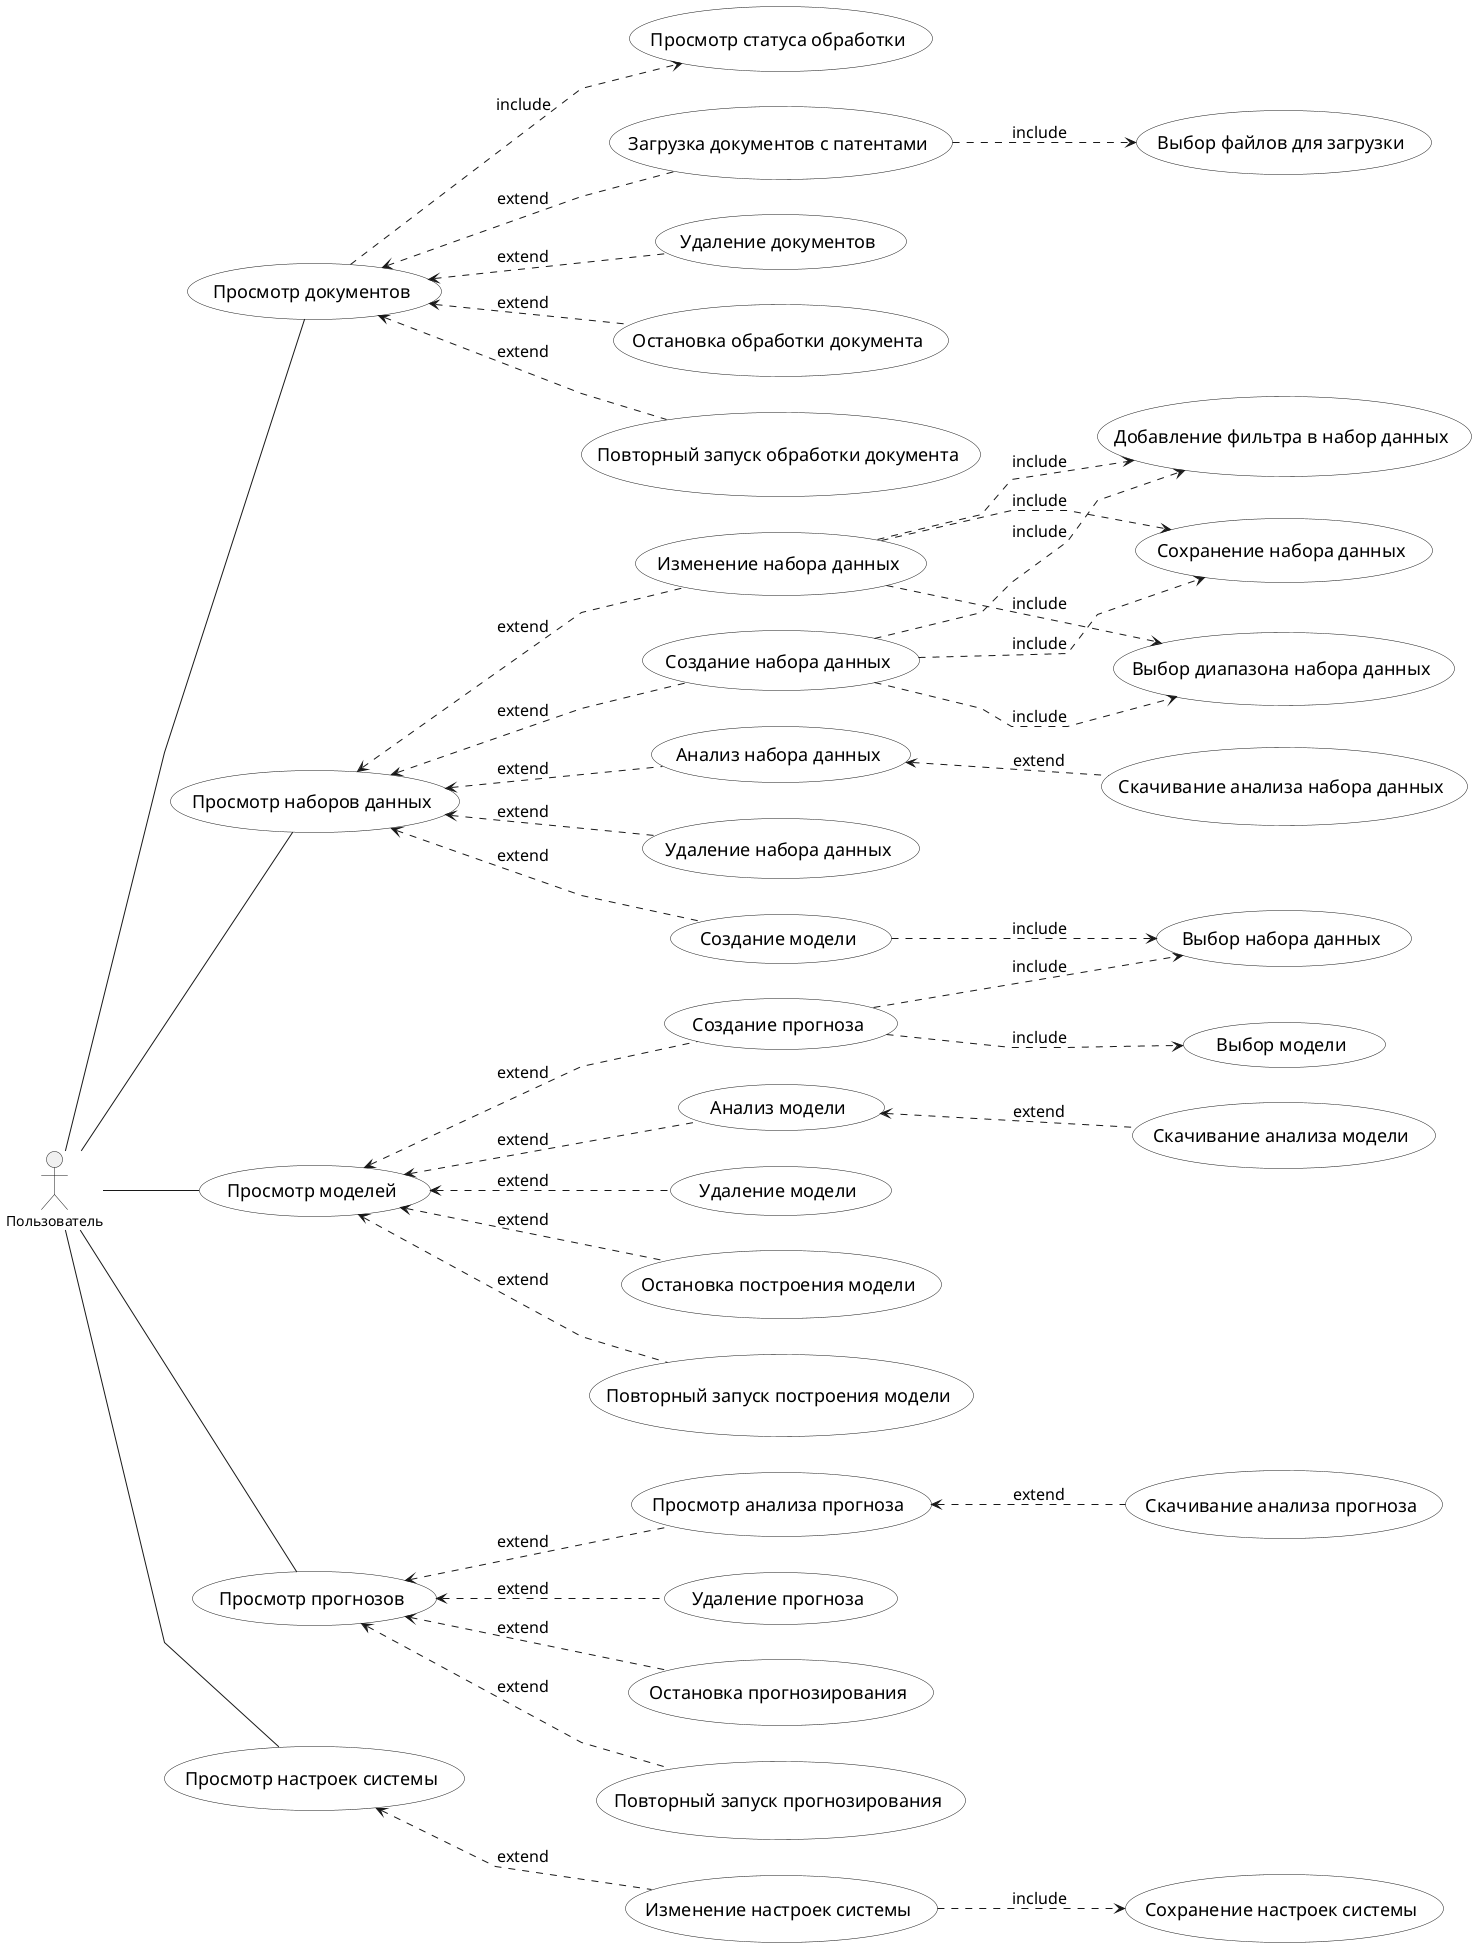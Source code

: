 @startuml Диаграмма вариантов использования
left to right direction
skinparam linetype polyline
skinparam roundcorner 0
skinparam {
    DefaultFontName "GOST Type A"
    BackgroundColor #FFFFFF
    UsecaseBackgroundColor #FFFFFF
    UsecaseFontSize 18
    ArrowFontSize 16
}

actor "Пользователь" as user

usecase "Просмотр документов" as ViewDocuments
    usecase "Просмотр статуса обработки" as ViewDocumentProcessingStatusss
    usecase "Загрузка документов с патентами" as UploadDocuments
        usecase "Выбор файлов для загрузки" as SelectFilesForUpload
    usecase "Удаление документов" as DeleteDocuments
    usecase "Остановка обработки документа" as StopDocumentProcessing
    usecase "Повторный запуск обработки документа" as RestartDocumentProcessing
user -- ViewDocuments
    ViewDocuments ..> ViewDocumentProcessingStatusss : "include"
    ViewDocuments <.. UploadDocuments : "extend"
        UploadDocuments ..> SelectFilesForUpload : "include"
    ViewDocuments <.. DeleteDocuments : "extend"
    ViewDocuments <.. StopDocumentProcessing : "extend"
    ViewDocuments <.. RestartDocumentProcessing : "extend"


usecase "Просмотр наборов данных" as ViewDatasets
    usecase "Создание набора данных" as CreateDataset
    usecase "Выбор диапазона набора данных" as SelectDatasetRange
    usecase "Добавление фильтра в набор данных" as AddFilterToDataset
    usecase "Анализ набора данных" as AnalyzeDataset
    usecase "Скачивание анализа набора данных" as DownloadDatasetAnalysis
    usecase "Изменение набора данных" as ModifyDataset
    usecase "Удаление набора данных" as DeleteDataset
    usecase "Сохранение набора данных" as SaveDataset
    usecase "Создание модели" as CreateModel
        usecase "Выбор набора данных" as SelectDataset
user -- ViewDatasets
    ViewDatasets <.. CreateDataset : "extend"
        CreateDataset ..> SelectDatasetRange : "include"
        CreateDataset ..> AddFilterToDataset : "include"
        CreateDataset ..> SaveDataset : "include"
    ViewDatasets <.. ModifyDataset : "extend"
        ModifyDataset ..> SelectDatasetRange : "include"
        ModifyDataset ..> AddFilterToDataset : "include"
        ModifyDataset ..> SaveDataset : "include"
    ViewDatasets <.. AnalyzeDataset : "extend"
        AnalyzeDataset <.. DownloadDatasetAnalysis : "extend"
    ViewDatasets <.. DeleteDataset : "extend"
    ViewDatasets <.. CreateModel : "extend"
        CreateModel ..> SelectDataset : "include"

usecase "Просмотр моделей" as ViewModels
    usecase "Анализ модели" as AnalyzeModel
        usecase "Скачивание анализа модели" as DownloadModelAnalysis
    usecase "Удаление модели" as DeleteModel
    usecase "Остановка построения модели" as StopModelBuilding
    usecase "Повторный запуск построения модели" as RestartModelBuilding
    usecase "Создание прогноза" as CreateForecast
        usecase "Выбор модели" as SelectModel
        usecase "Выбор набора данных" as SelectDataset
user -- ViewModels
    ViewModels <.. AnalyzeModel : "extend"
        AnalyzeModel <.. DownloadModelAnalysis : "extend"
    ViewModels <.. DeleteModel : "extend"
    ViewModels <.. StopModelBuilding : "extend"
    ViewModels <.. RestartModelBuilding : "extend"
    ViewModels <.. CreateForecast : "extend"
        CreateForecast ..> SelectModel : "include"
        CreateForecast ..> SelectDataset : "include"

usecase "Просмотр прогнозов" as ViewForecasts
    usecase "Просмотр анализа прогноза" as ViewForecastAnalysis
    usecase "Скачивание анализа прогноза" as DownloadForecastAnalysis
    usecase "Удаление прогноза" as DeleteForecast
    usecase "Остановка прогнозирования" as StopForecasting
    usecase "Повторный запуск прогнозирования" as RestartForecasting
user -- ViewForecasts
    ViewForecasts <.. ViewForecastAnalysis : "extend"
        ViewForecastAnalysis <.. DownloadForecastAnalysis : "extend"
    ViewForecasts <.. DeleteForecast : "extend"
    ViewForecasts <.. StopForecasting : "extend"
    ViewForecasts <.. RestartForecasting : "extend"

usecase "Просмотр настроек системы" as ViewSystemSettings
    usecase "Изменение настроек системы" as ChangeSystemSettings
    usecase "Сохранение настроек системы" as SaveSystemSettings
user -- ViewSystemSettings
    ViewSystemSettings <.. ChangeSystemSettings : "extend"
        ChangeSystemSettings ..> SaveSystemSettings : "include"
@enduml